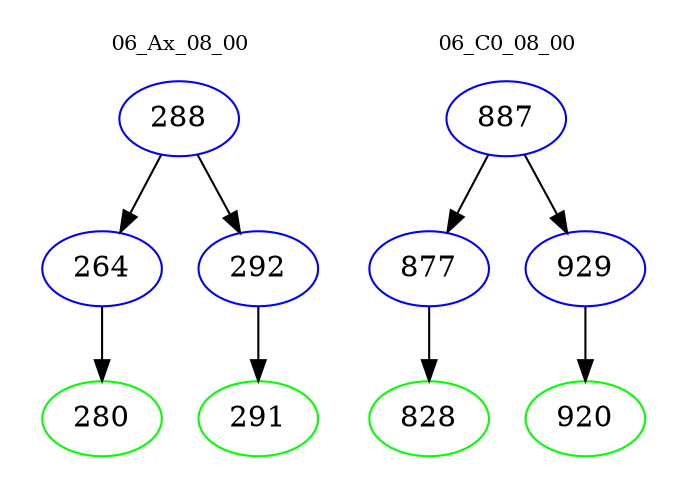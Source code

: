 digraph{
subgraph cluster_0 {
color = white
label = "06_Ax_08_00";
fontsize=10;
T0_288 [label="288", color="blue"]
T0_288 -> T0_264 [color="black"]
T0_264 [label="264", color="blue"]
T0_264 -> T0_280 [color="black"]
T0_280 [label="280", color="green"]
T0_288 -> T0_292 [color="black"]
T0_292 [label="292", color="blue"]
T0_292 -> T0_291 [color="black"]
T0_291 [label="291", color="green"]
}
subgraph cluster_1 {
color = white
label = "06_C0_08_00";
fontsize=10;
T1_887 [label="887", color="blue"]
T1_887 -> T1_877 [color="black"]
T1_877 [label="877", color="blue"]
T1_877 -> T1_828 [color="black"]
T1_828 [label="828", color="green"]
T1_887 -> T1_929 [color="black"]
T1_929 [label="929", color="blue"]
T1_929 -> T1_920 [color="black"]
T1_920 [label="920", color="green"]
}
}
